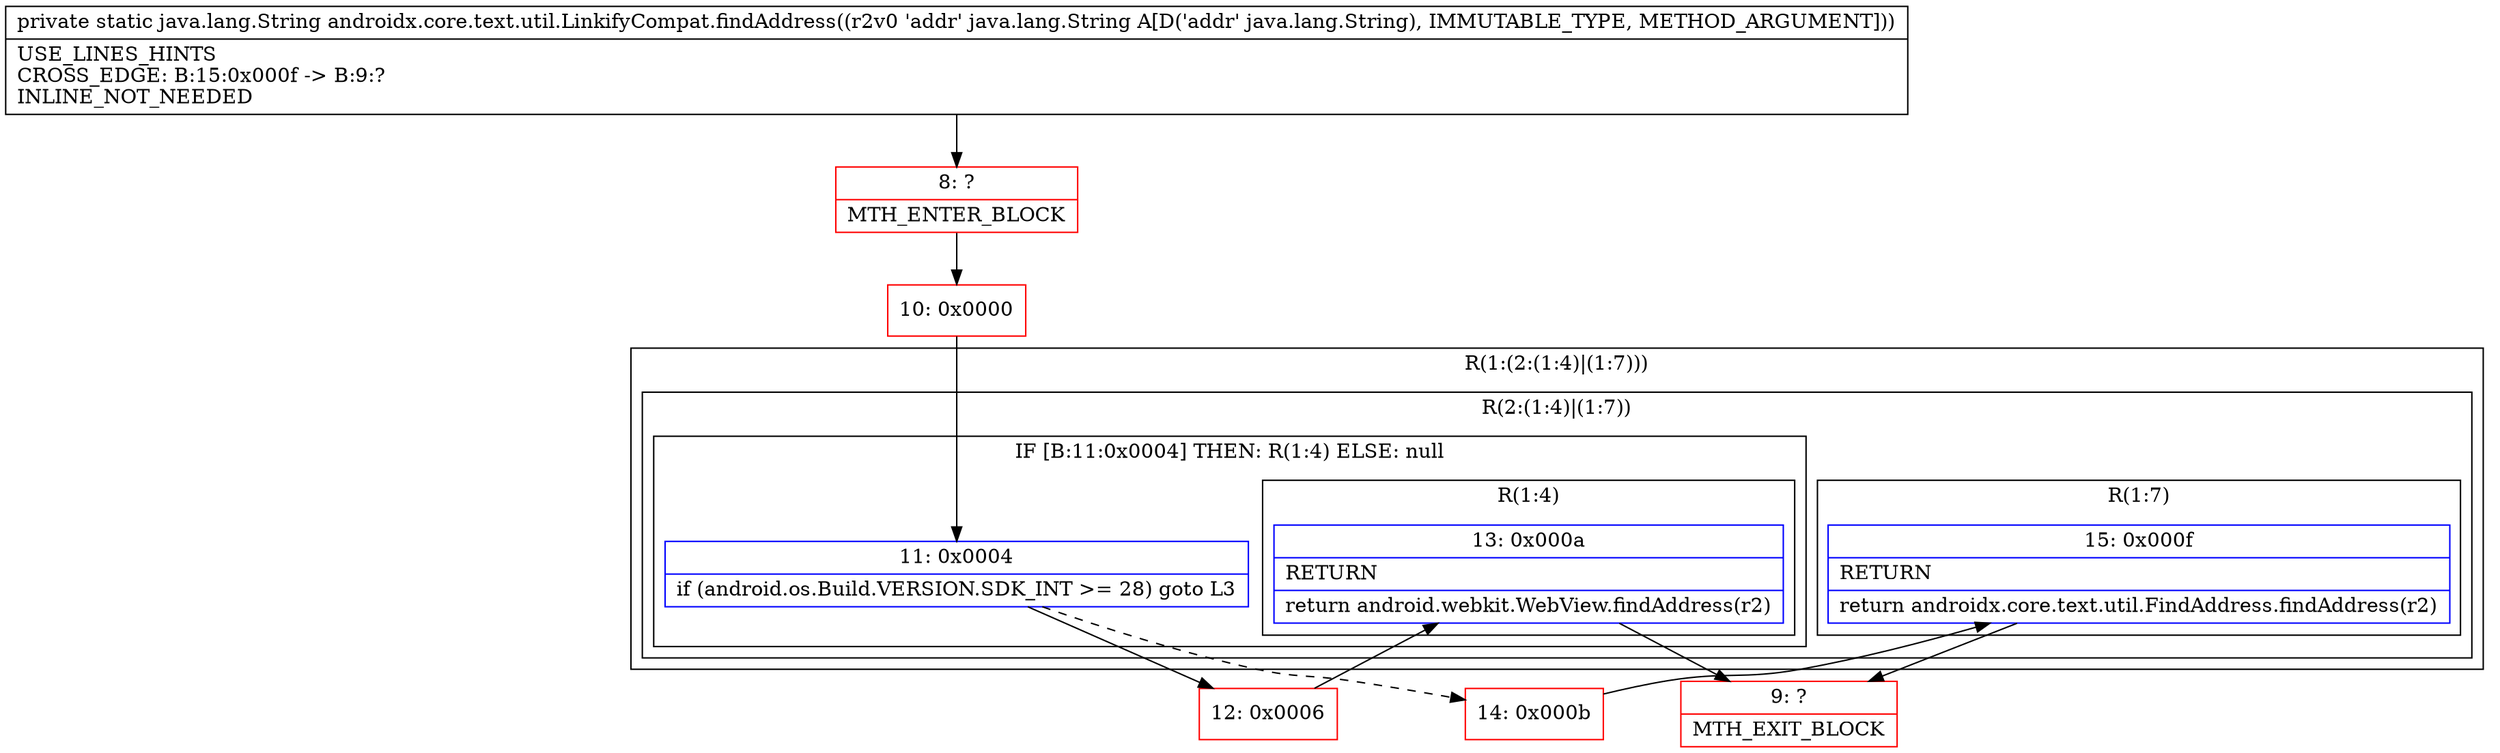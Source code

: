 digraph "CFG forandroidx.core.text.util.LinkifyCompat.findAddress(Ljava\/lang\/String;)Ljava\/lang\/String;" {
subgraph cluster_Region_1279363337 {
label = "R(1:(2:(1:4)|(1:7)))";
node [shape=record,color=blue];
subgraph cluster_Region_645273053 {
label = "R(2:(1:4)|(1:7))";
node [shape=record,color=blue];
subgraph cluster_IfRegion_847525452 {
label = "IF [B:11:0x0004] THEN: R(1:4) ELSE: null";
node [shape=record,color=blue];
Node_11 [shape=record,label="{11\:\ 0x0004|if (android.os.Build.VERSION.SDK_INT \>= 28) goto L3\l}"];
subgraph cluster_Region_1960295751 {
label = "R(1:4)";
node [shape=record,color=blue];
Node_13 [shape=record,label="{13\:\ 0x000a|RETURN\l|return android.webkit.WebView.findAddress(r2)\l}"];
}
}
subgraph cluster_Region_882801429 {
label = "R(1:7)";
node [shape=record,color=blue];
Node_15 [shape=record,label="{15\:\ 0x000f|RETURN\l|return androidx.core.text.util.FindAddress.findAddress(r2)\l}"];
}
}
}
Node_8 [shape=record,color=red,label="{8\:\ ?|MTH_ENTER_BLOCK\l}"];
Node_10 [shape=record,color=red,label="{10\:\ 0x0000}"];
Node_12 [shape=record,color=red,label="{12\:\ 0x0006}"];
Node_9 [shape=record,color=red,label="{9\:\ ?|MTH_EXIT_BLOCK\l}"];
Node_14 [shape=record,color=red,label="{14\:\ 0x000b}"];
MethodNode[shape=record,label="{private static java.lang.String androidx.core.text.util.LinkifyCompat.findAddress((r2v0 'addr' java.lang.String A[D('addr' java.lang.String), IMMUTABLE_TYPE, METHOD_ARGUMENT]))  | USE_LINES_HINTS\lCROSS_EDGE: B:15:0x000f \-\> B:9:?\lINLINE_NOT_NEEDED\l}"];
MethodNode -> Node_8;Node_11 -> Node_12;
Node_11 -> Node_14[style=dashed];
Node_13 -> Node_9;
Node_15 -> Node_9;
Node_8 -> Node_10;
Node_10 -> Node_11;
Node_12 -> Node_13;
Node_14 -> Node_15;
}

